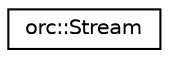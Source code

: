 digraph "Graphical Class Hierarchy"
{
  edge [fontname="Helvetica",fontsize="10",labelfontname="Helvetica",labelfontsize="10"];
  node [fontname="Helvetica",fontsize="10",shape=record];
  rankdir="LR";
  Node0 [label="orc::Stream",height=0.2,width=0.4,color="black", fillcolor="white", style="filled",URL="$structorc_1_1Stream.html"];
}
